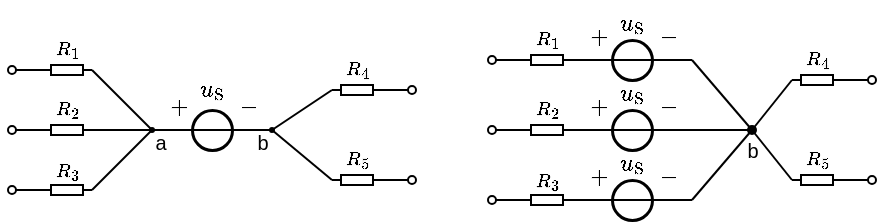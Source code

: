 <mxfile version="16.5.1" type="device"><diagram id="70YKRMtFdubYTDvbYaNv" name="第 1 页"><mxGraphModel dx="449" dy="326" grid="1" gridSize="5" guides="1" tooltips="1" connect="1" arrows="1" fold="1" page="1" pageScale="1" pageWidth="827" pageHeight="1169" math="1" shadow="0"><root><mxCell id="0"/><mxCell id="1" parent="0"/><mxCell id="-CDkzD8c3TO0oiQFXwL_-5" value="$$-$$" style="text;resizable=1;autosize=1;align=center;verticalAlign=middle;points=[];fillColor=none;strokeColor=none;rounded=0;html=1;imageAspect=1;noLabel=0;recursiveResize=1;expand=1;editable=1;movable=1;rotatable=1;deletable=1;connectable=0;comic=0;fontSize=10;" vertex="1" parent="1"><mxGeometry x="230.0" y="243.5" width="15" height="9" as="geometry"/></mxCell><mxCell id="-CDkzD8c3TO0oiQFXwL_-6" value="$$+$$" style="text;html=1;resizable=1;autosize=1;align=center;verticalAlign=middle;points=[];fillColor=none;strokeColor=none;rounded=0;movable=1;rotatable=1;deletable=1;editable=1;connectable=0;fontSize=10;" vertex="1" parent="1"><mxGeometry x="195.0" y="242" width="15" height="12" as="geometry"/></mxCell><mxCell id="-CDkzD8c3TO0oiQFXwL_-7" value="$$R_2$$" style="text;html=1;resizable=1;autosize=1;align=center;verticalAlign=middle;points=[];fillColor=none;strokeColor=none;rounded=0;fontSize=8;movable=1;rotatable=1;deletable=1;editable=1;connectable=1;" vertex="1" parent="1"><mxGeometry x="125" y="240" width="45" height="20" as="geometry"/></mxCell><mxCell id="-CDkzD8c3TO0oiQFXwL_-8" value="" style="endArrow=none;html=1;rounded=0;fontSize=10;startSize=4;endSize=4;entryX=1;entryY=0.5;entryDx=0;entryDy=0;entryPerimeter=0;startArrow=oval;startFill=0;" edge="1" parent="1" target="-CDkzD8c3TO0oiQFXwL_-9"><mxGeometry width="50" height="50" relative="1" as="geometry"><mxPoint x="120" y="260" as="sourcePoint"/><mxPoint x="354.5" y="190.5" as="targetPoint"/></mxGeometry></mxCell><mxCell id="-CDkzD8c3TO0oiQFXwL_-9" value="" style="pointerEvents=1;verticalLabelPosition=bottom;shadow=0;dashed=0;align=center;html=1;verticalAlign=top;shape=mxgraph.electrical.resistors.resistor_1;fontSize=10;direction=west;" vertex="1" parent="1"><mxGeometry x="135" y="257.5" width="25" height="5" as="geometry"/></mxCell><mxCell id="-CDkzD8c3TO0oiQFXwL_-10" value="" style="endArrow=none;html=1;rounded=0;fontSize=10;startSize=4;endSize=4;exitX=0;exitY=0.5;exitDx=0;exitDy=0;exitPerimeter=0;" edge="1" parent="1" source="-CDkzD8c3TO0oiQFXwL_-9"><mxGeometry width="50" height="50" relative="1" as="geometry"><mxPoint x="302" y="175.5" as="sourcePoint"/><mxPoint x="190" y="260" as="targetPoint"/></mxGeometry></mxCell><mxCell id="-CDkzD8c3TO0oiQFXwL_-12" value="" style="ellipse;whiteSpace=wrap;html=1;aspect=fixed;labelBorderColor=none;fontSize=10;strokeColor=default;strokeWidth=1.5;fillColor=none;connectable=0;" vertex="1" parent="1"><mxGeometry x="210" y="250" width="20" height="20" as="geometry"/></mxCell><mxCell id="-CDkzD8c3TO0oiQFXwL_-13" value="" style="endArrow=oval;html=1;rounded=0;fontSize=10;startSize=2;endSize=2;startArrow=oval;startFill=1;endFill=1;" edge="1" parent="1"><mxGeometry width="50" height="50" relative="1" as="geometry"><mxPoint x="190" y="260" as="sourcePoint"/><mxPoint x="250" y="260" as="targetPoint"/></mxGeometry></mxCell><mxCell id="-CDkzD8c3TO0oiQFXwL_-17" value="\(u_\mathrm{S}\)" style="text;html=1;resizable=1;autosize=1;align=center;verticalAlign=middle;points=[];fillColor=none;strokeColor=none;rounded=0;comic=0;movable=1;rotatable=1;deletable=1;editable=1;connectable=0;fontSize=10;" vertex="1" parent="1"><mxGeometry x="210" y="230" width="20" height="20" as="geometry"/></mxCell><mxCell id="-CDkzD8c3TO0oiQFXwL_-21" value="a" style="text;html=1;resizable=0;autosize=1;align=center;verticalAlign=middle;points=[];fillColor=none;strokeColor=none;rounded=0;connectable=0;fontSize=10;" vertex="1" parent="1"><mxGeometry x="184" y="256" width="20" height="20" as="geometry"/></mxCell><mxCell id="-CDkzD8c3TO0oiQFXwL_-22" value="b" style="text;html=1;resizable=0;autosize=1;align=center;verticalAlign=middle;points=[];fillColor=none;strokeColor=none;rounded=0;connectable=0;fontSize=10;" vertex="1" parent="1"><mxGeometry x="235" y="256" width="20" height="20" as="geometry"/></mxCell><mxCell id="-CDkzD8c3TO0oiQFXwL_-23" value="" style="endArrow=none;html=1;rounded=0;fontSize=10;startSize=4;endSize=4;entryX=1;entryY=0.5;entryDx=0;entryDy=0;entryPerimeter=0;startArrow=oval;startFill=0;" edge="1" parent="1" target="-CDkzD8c3TO0oiQFXwL_-24"><mxGeometry width="50" height="50" relative="1" as="geometry"><mxPoint x="120" y="230" as="sourcePoint"/><mxPoint x="354.5" y="158" as="targetPoint"/></mxGeometry></mxCell><mxCell id="-CDkzD8c3TO0oiQFXwL_-24" value="" style="pointerEvents=1;verticalLabelPosition=bottom;shadow=0;dashed=0;align=center;html=1;verticalAlign=top;shape=mxgraph.electrical.resistors.resistor_1;fontSize=10;direction=west;" vertex="1" parent="1"><mxGeometry x="135" y="227.5" width="25" height="5" as="geometry"/></mxCell><mxCell id="-CDkzD8c3TO0oiQFXwL_-25" value="" style="endArrow=none;html=1;rounded=0;fontSize=10;startSize=4;endSize=4;exitX=0;exitY=0.5;exitDx=0;exitDy=0;exitPerimeter=0;" edge="1" parent="1" source="-CDkzD8c3TO0oiQFXwL_-24"><mxGeometry width="50" height="50" relative="1" as="geometry"><mxPoint x="302" y="143" as="sourcePoint"/><mxPoint x="190" y="260" as="targetPoint"/></mxGeometry></mxCell><mxCell id="-CDkzD8c3TO0oiQFXwL_-26" value="" style="endArrow=none;html=1;rounded=0;fontSize=10;startSize=4;endSize=4;entryX=1;entryY=0.5;entryDx=0;entryDy=0;entryPerimeter=0;startArrow=oval;startFill=0;" edge="1" parent="1" target="-CDkzD8c3TO0oiQFXwL_-27"><mxGeometry width="50" height="50" relative="1" as="geometry"><mxPoint x="120" y="290" as="sourcePoint"/><mxPoint x="344.5" y="223" as="targetPoint"/></mxGeometry></mxCell><mxCell id="-CDkzD8c3TO0oiQFXwL_-27" value="" style="pointerEvents=1;verticalLabelPosition=bottom;shadow=0;dashed=0;align=center;html=1;verticalAlign=top;shape=mxgraph.electrical.resistors.resistor_1;fontSize=10;direction=west;" vertex="1" parent="1"><mxGeometry x="135" y="287.5" width="25" height="5" as="geometry"/></mxCell><mxCell id="-CDkzD8c3TO0oiQFXwL_-28" value="" style="endArrow=none;html=1;rounded=0;fontSize=10;startSize=4;endSize=4;exitX=0;exitY=0.5;exitDx=0;exitDy=0;exitPerimeter=0;" edge="1" parent="1" source="-CDkzD8c3TO0oiQFXwL_-27"><mxGeometry width="50" height="50" relative="1" as="geometry"><mxPoint x="292" y="208" as="sourcePoint"/><mxPoint x="190" y="260" as="targetPoint"/></mxGeometry></mxCell><mxCell id="-CDkzD8c3TO0oiQFXwL_-29" value="$$R_3$$" style="text;html=1;resizable=1;autosize=1;align=center;verticalAlign=middle;points=[];fillColor=none;strokeColor=none;rounded=0;fontSize=8;movable=1;rotatable=1;deletable=1;editable=1;connectable=1;" vertex="1" parent="1"><mxGeometry x="125" y="270.5" width="45" height="20" as="geometry"/></mxCell><mxCell id="-CDkzD8c3TO0oiQFXwL_-30" value="$$R_1$$" style="text;html=1;resizable=1;autosize=1;align=center;verticalAlign=middle;points=[];fillColor=none;strokeColor=none;rounded=0;fontSize=8;movable=1;rotatable=1;deletable=1;editable=1;connectable=1;" vertex="1" parent="1"><mxGeometry x="139" y="212.5" width="17" height="15" as="geometry"/></mxCell><mxCell id="-CDkzD8c3TO0oiQFXwL_-31" value="$$R_5$$" style="text;html=1;resizable=1;autosize=1;align=center;verticalAlign=middle;points=[];fillColor=none;strokeColor=none;rounded=0;fontSize=8;movable=1;rotatable=1;deletable=1;editable=1;connectable=1;" vertex="1" parent="1"><mxGeometry x="282.5" y="267.5" width="20" height="15" as="geometry"/></mxCell><mxCell id="-CDkzD8c3TO0oiQFXwL_-32" value="" style="endArrow=none;html=1;rounded=0;fontSize=10;startSize=4;endSize=4;entryX=1;entryY=0.5;entryDx=0;entryDy=0;entryPerimeter=0;startArrow=oval;startFill=0;" edge="1" parent="1" target="-CDkzD8c3TO0oiQFXwL_-33"><mxGeometry width="50" height="50" relative="1" as="geometry"><mxPoint x="320" y="240" as="sourcePoint"/><mxPoint x="469.5" y="263" as="targetPoint"/></mxGeometry></mxCell><mxCell id="-CDkzD8c3TO0oiQFXwL_-33" value="" style="pointerEvents=1;verticalLabelPosition=bottom;shadow=0;dashed=0;align=center;html=1;verticalAlign=top;shape=mxgraph.electrical.resistors.resistor_1;fontSize=10;direction=east;" vertex="1" parent="1"><mxGeometry x="280" y="237.5" width="25" height="5" as="geometry"/></mxCell><mxCell id="-CDkzD8c3TO0oiQFXwL_-34" value="" style="endArrow=none;html=1;rounded=0;fontSize=10;startSize=4;endSize=4;exitX=0;exitY=0.5;exitDx=0;exitDy=0;exitPerimeter=0;" edge="1" parent="1" source="-CDkzD8c3TO0oiQFXwL_-33"><mxGeometry width="50" height="50" relative="1" as="geometry"><mxPoint x="417" y="248" as="sourcePoint"/><mxPoint x="250" y="260" as="targetPoint"/></mxGeometry></mxCell><mxCell id="-CDkzD8c3TO0oiQFXwL_-35" value="" style="endArrow=none;html=1;rounded=0;fontSize=10;startSize=4;endSize=4;entryX=1;entryY=0.5;entryDx=0;entryDy=0;entryPerimeter=0;startArrow=oval;startFill=0;" edge="1" parent="1" target="-CDkzD8c3TO0oiQFXwL_-36"><mxGeometry width="50" height="50" relative="1" as="geometry"><mxPoint x="320" y="285" as="sourcePoint"/><mxPoint x="469.5" y="230.5" as="targetPoint"/></mxGeometry></mxCell><mxCell id="-CDkzD8c3TO0oiQFXwL_-36" value="" style="pointerEvents=1;verticalLabelPosition=bottom;shadow=0;dashed=0;align=center;html=1;verticalAlign=top;shape=mxgraph.electrical.resistors.resistor_1;fontSize=10;direction=east;" vertex="1" parent="1"><mxGeometry x="280" y="282.5" width="25" height="5" as="geometry"/></mxCell><mxCell id="-CDkzD8c3TO0oiQFXwL_-37" value="" style="endArrow=none;html=1;rounded=0;fontSize=10;startSize=4;endSize=4;exitX=0;exitY=0.5;exitDx=0;exitDy=0;exitPerimeter=0;" edge="1" parent="1" source="-CDkzD8c3TO0oiQFXwL_-36"><mxGeometry width="50" height="50" relative="1" as="geometry"><mxPoint x="417" y="215.5" as="sourcePoint"/><mxPoint x="250" y="260" as="targetPoint"/></mxGeometry></mxCell><mxCell id="-CDkzD8c3TO0oiQFXwL_-38" value="$$R_4$$" style="text;html=1;resizable=1;autosize=1;align=center;verticalAlign=middle;points=[];fillColor=none;strokeColor=none;rounded=0;fontSize=8;movable=1;rotatable=1;deletable=1;editable=1;connectable=1;" vertex="1" parent="1"><mxGeometry x="282.5" y="222.5" width="20" height="15" as="geometry"/></mxCell><mxCell id="-CDkzD8c3TO0oiQFXwL_-42" value="$$R_2$$" style="text;html=1;resizable=1;autosize=1;align=center;verticalAlign=middle;points=[];fillColor=none;strokeColor=none;rounded=0;fontSize=8;movable=1;rotatable=1;deletable=1;editable=1;connectable=0;" vertex="1" parent="1"><mxGeometry x="365" y="240" width="45" height="20" as="geometry"/></mxCell><mxCell id="-CDkzD8c3TO0oiQFXwL_-43" value="" style="endArrow=none;html=1;rounded=0;fontSize=10;startSize=4;endSize=4;entryX=1;entryY=0.5;entryDx=0;entryDy=0;entryPerimeter=0;startArrow=oval;startFill=0;" edge="1" target="-CDkzD8c3TO0oiQFXwL_-44" parent="1"><mxGeometry width="50" height="50" relative="1" as="geometry"><mxPoint x="360" y="260" as="sourcePoint"/><mxPoint x="594.5" y="190.5" as="targetPoint"/></mxGeometry></mxCell><mxCell id="-CDkzD8c3TO0oiQFXwL_-44" value="" style="pointerEvents=1;verticalLabelPosition=bottom;shadow=0;dashed=0;align=center;html=1;verticalAlign=top;shape=mxgraph.electrical.resistors.resistor_1;fontSize=10;direction=west;" vertex="1" parent="1"><mxGeometry x="375" y="257.5" width="25" height="5" as="geometry"/></mxCell><mxCell id="-CDkzD8c3TO0oiQFXwL_-45" value="" style="endArrow=none;html=1;rounded=0;fontSize=10;startSize=4;endSize=4;exitX=0;exitY=0.5;exitDx=0;exitDy=0;exitPerimeter=0;" edge="1" source="-CDkzD8c3TO0oiQFXwL_-44" parent="1"><mxGeometry width="50" height="50" relative="1" as="geometry"><mxPoint x="542" y="175.5" as="sourcePoint"/><mxPoint x="405" y="260" as="targetPoint"/></mxGeometry></mxCell><mxCell id="-CDkzD8c3TO0oiQFXwL_-50" value="b" style="text;html=1;resizable=0;autosize=1;align=center;verticalAlign=middle;points=[];fillColor=none;strokeColor=none;rounded=0;connectable=0;fontSize=10;" vertex="1" parent="1"><mxGeometry x="480" y="260" width="20" height="20" as="geometry"/></mxCell><mxCell id="-CDkzD8c3TO0oiQFXwL_-51" value="" style="endArrow=none;html=1;rounded=0;fontSize=10;startSize=4;endSize=4;entryX=1;entryY=0.5;entryDx=0;entryDy=0;entryPerimeter=0;startArrow=oval;startFill=0;" edge="1" target="-CDkzD8c3TO0oiQFXwL_-52" parent="1"><mxGeometry width="50" height="50" relative="1" as="geometry"><mxPoint x="360" y="225" as="sourcePoint"/><mxPoint x="594.5" y="153" as="targetPoint"/></mxGeometry></mxCell><mxCell id="-CDkzD8c3TO0oiQFXwL_-52" value="" style="pointerEvents=1;verticalLabelPosition=bottom;shadow=0;dashed=0;align=center;html=1;verticalAlign=top;shape=mxgraph.electrical.resistors.resistor_1;fontSize=10;direction=west;" vertex="1" parent="1"><mxGeometry x="375" y="222.5" width="25" height="5" as="geometry"/></mxCell><mxCell id="-CDkzD8c3TO0oiQFXwL_-53" value="" style="endArrow=none;html=1;rounded=0;fontSize=10;startSize=4;endSize=4;exitX=0;exitY=0.5;exitDx=0;exitDy=0;exitPerimeter=0;" edge="1" source="-CDkzD8c3TO0oiQFXwL_-52" parent="1"><mxGeometry width="50" height="50" relative="1" as="geometry"><mxPoint x="542" y="138" as="sourcePoint"/><mxPoint x="405" y="225" as="targetPoint"/></mxGeometry></mxCell><mxCell id="-CDkzD8c3TO0oiQFXwL_-54" value="" style="endArrow=none;html=1;rounded=0;fontSize=10;startSize=4;endSize=4;entryX=1;entryY=0.5;entryDx=0;entryDy=0;entryPerimeter=0;startArrow=oval;startFill=0;" edge="1" target="-CDkzD8c3TO0oiQFXwL_-55" parent="1"><mxGeometry width="50" height="50" relative="1" as="geometry"><mxPoint x="360" y="295" as="sourcePoint"/><mxPoint x="584.5" y="228" as="targetPoint"/></mxGeometry></mxCell><mxCell id="-CDkzD8c3TO0oiQFXwL_-55" value="" style="pointerEvents=1;verticalLabelPosition=bottom;shadow=0;dashed=0;align=center;html=1;verticalAlign=top;shape=mxgraph.electrical.resistors.resistor_1;fontSize=10;direction=west;" vertex="1" parent="1"><mxGeometry x="375" y="292.5" width="25" height="5" as="geometry"/></mxCell><mxCell id="-CDkzD8c3TO0oiQFXwL_-56" value="" style="endArrow=none;html=1;rounded=0;fontSize=10;startSize=4;endSize=4;exitX=0;exitY=0.5;exitDx=0;exitDy=0;exitPerimeter=0;" edge="1" source="-CDkzD8c3TO0oiQFXwL_-55" parent="1"><mxGeometry width="50" height="50" relative="1" as="geometry"><mxPoint x="532" y="213" as="sourcePoint"/><mxPoint x="405" y="295" as="targetPoint"/></mxGeometry></mxCell><mxCell id="-CDkzD8c3TO0oiQFXwL_-57" value="$$R_3$$" style="text;html=1;resizable=1;autosize=1;align=center;verticalAlign=middle;points=[];fillColor=none;strokeColor=none;rounded=0;fontSize=8;movable=1;rotatable=1;deletable=1;editable=1;connectable=1;" vertex="1" parent="1"><mxGeometry x="365" y="275.5" width="45" height="20" as="geometry"/></mxCell><mxCell id="-CDkzD8c3TO0oiQFXwL_-58" value="$$R_1$$" style="text;html=1;resizable=1;autosize=1;align=center;verticalAlign=middle;points=[];fillColor=none;strokeColor=none;rounded=0;fontSize=8;movable=1;rotatable=1;deletable=1;editable=1;connectable=0;" vertex="1" parent="1"><mxGeometry x="379" y="207.5" width="17" height="15" as="geometry"/></mxCell><mxCell id="-CDkzD8c3TO0oiQFXwL_-59" value="$$R_5$$" style="text;html=1;resizable=1;autosize=1;align=center;verticalAlign=middle;points=[];fillColor=none;strokeColor=none;rounded=0;fontSize=8;movable=1;rotatable=1;deletable=1;editable=1;connectable=0;" vertex="1" parent="1"><mxGeometry x="512.5" y="267.5" width="20" height="15" as="geometry"/></mxCell><mxCell id="-CDkzD8c3TO0oiQFXwL_-60" value="" style="endArrow=none;html=1;rounded=0;fontSize=10;startSize=4;endSize=4;entryX=1;entryY=0.5;entryDx=0;entryDy=0;entryPerimeter=0;startArrow=oval;startFill=0;" edge="1" target="-CDkzD8c3TO0oiQFXwL_-61" parent="1"><mxGeometry width="50" height="50" relative="1" as="geometry"><mxPoint x="550" y="235" as="sourcePoint"/><mxPoint x="699.5" y="258" as="targetPoint"/></mxGeometry></mxCell><mxCell id="-CDkzD8c3TO0oiQFXwL_-61" value="" style="pointerEvents=1;verticalLabelPosition=bottom;shadow=0;dashed=0;align=center;html=1;verticalAlign=top;shape=mxgraph.electrical.resistors.resistor_1;fontSize=10;direction=east;" vertex="1" parent="1"><mxGeometry x="510" y="232.5" width="25" height="5" as="geometry"/></mxCell><mxCell id="-CDkzD8c3TO0oiQFXwL_-62" value="" style="endArrow=none;html=1;rounded=0;fontSize=10;startSize=4;endSize=4;exitX=0;exitY=0.5;exitDx=0;exitDy=0;exitPerimeter=0;" edge="1" source="-CDkzD8c3TO0oiQFXwL_-61" parent="1"><mxGeometry width="50" height="50" relative="1" as="geometry"><mxPoint x="657" y="248" as="sourcePoint"/><mxPoint x="490" y="260" as="targetPoint"/></mxGeometry></mxCell><mxCell id="-CDkzD8c3TO0oiQFXwL_-63" value="" style="endArrow=none;html=1;rounded=0;fontSize=10;startSize=4;endSize=4;entryX=1;entryY=0.5;entryDx=0;entryDy=0;entryPerimeter=0;startArrow=oval;startFill=0;" edge="1" target="-CDkzD8c3TO0oiQFXwL_-64" parent="1"><mxGeometry width="50" height="50" relative="1" as="geometry"><mxPoint x="550" y="285" as="sourcePoint"/><mxPoint x="699.5" y="230.5" as="targetPoint"/></mxGeometry></mxCell><mxCell id="-CDkzD8c3TO0oiQFXwL_-64" value="" style="pointerEvents=1;verticalLabelPosition=bottom;shadow=0;dashed=0;align=center;html=1;verticalAlign=top;shape=mxgraph.electrical.resistors.resistor_1;fontSize=10;direction=east;" vertex="1" parent="1"><mxGeometry x="510" y="282.5" width="25" height="5" as="geometry"/></mxCell><mxCell id="-CDkzD8c3TO0oiQFXwL_-65" value="" style="endArrow=none;html=1;rounded=0;fontSize=10;startSize=4;endSize=4;exitX=0;exitY=0.5;exitDx=0;exitDy=0;exitPerimeter=0;" edge="1" source="-CDkzD8c3TO0oiQFXwL_-64" parent="1"><mxGeometry width="50" height="50" relative="1" as="geometry"><mxPoint x="657" y="215.5" as="sourcePoint"/><mxPoint x="490" y="260" as="targetPoint"/></mxGeometry></mxCell><mxCell id="-CDkzD8c3TO0oiQFXwL_-66" value="$$R_4$$" style="text;html=1;resizable=1;autosize=1;align=center;verticalAlign=middle;points=[];fillColor=none;strokeColor=none;rounded=0;fontSize=8;movable=1;rotatable=1;deletable=1;editable=1;connectable=0;" vertex="1" parent="1"><mxGeometry x="512.5" y="217.5" width="20" height="15" as="geometry"/></mxCell><mxCell id="-CDkzD8c3TO0oiQFXwL_-67" value="" style="group" vertex="1" connectable="0" parent="1"><mxGeometry x="400" y="195" width="60" height="40" as="geometry"/></mxCell><mxCell id="-CDkzD8c3TO0oiQFXwL_-40" value="$$-$$" style="text;resizable=1;autosize=1;align=center;verticalAlign=middle;points=[];fillColor=none;strokeColor=none;rounded=0;html=1;imageAspect=1;noLabel=0;recursiveResize=1;expand=1;editable=1;movable=1;rotatable=1;deletable=1;connectable=0;comic=0;fontSize=10;" vertex="1" parent="-CDkzD8c3TO0oiQFXwL_-67"><mxGeometry x="40" y="13.5" width="15" height="9" as="geometry"/></mxCell><mxCell id="-CDkzD8c3TO0oiQFXwL_-41" value="$$+$$" style="text;html=1;resizable=1;autosize=1;align=center;verticalAlign=middle;points=[];fillColor=none;strokeColor=none;rounded=0;movable=1;rotatable=1;deletable=1;editable=1;connectable=0;fontSize=10;" vertex="1" parent="-CDkzD8c3TO0oiQFXwL_-67"><mxGeometry x="5" y="12" width="15" height="12" as="geometry"/></mxCell><mxCell id="-CDkzD8c3TO0oiQFXwL_-46" value="" style="ellipse;whiteSpace=wrap;html=1;aspect=fixed;labelBorderColor=none;fontSize=10;strokeColor=default;strokeWidth=1.5;fillColor=none;connectable=0;" vertex="1" parent="-CDkzD8c3TO0oiQFXwL_-67"><mxGeometry x="20" y="20" width="20" height="20" as="geometry"/></mxCell><mxCell id="-CDkzD8c3TO0oiQFXwL_-47" value="" style="endArrow=none;html=1;rounded=0;fontSize=10;startSize=2;endSize=2;startArrow=none;startFill=0;endFill=0;" edge="1" parent="-CDkzD8c3TO0oiQFXwL_-67"><mxGeometry width="50" height="50" relative="1" as="geometry"><mxPoint y="30" as="sourcePoint"/><mxPoint x="60" y="30" as="targetPoint"/></mxGeometry></mxCell><mxCell id="-CDkzD8c3TO0oiQFXwL_-48" value="\(u_\mathrm{S}\)" style="text;html=1;resizable=1;autosize=1;align=center;verticalAlign=middle;points=[];fillColor=none;strokeColor=none;rounded=0;comic=0;movable=1;rotatable=1;deletable=1;editable=1;connectable=0;fontSize=10;" vertex="1" parent="-CDkzD8c3TO0oiQFXwL_-67"><mxGeometry x="20" y="2" width="20" height="20" as="geometry"/></mxCell><mxCell id="-CDkzD8c3TO0oiQFXwL_-68" value="$$R_3$$" style="text;html=1;resizable=1;autosize=1;align=center;verticalAlign=middle;points=[];fillColor=none;strokeColor=none;rounded=0;fontSize=8;movable=1;rotatable=1;deletable=1;editable=1;connectable=0;" vertex="1" parent="1"><mxGeometry x="365" y="275.5" width="45" height="20" as="geometry"/></mxCell><mxCell id="-CDkzD8c3TO0oiQFXwL_-69" value="" style="pointerEvents=1;verticalLabelPosition=bottom;shadow=0;dashed=0;align=center;html=1;verticalAlign=top;shape=mxgraph.electrical.resistors.resistor_1;fontSize=10;direction=west;connectable=0;" vertex="1" parent="1"><mxGeometry x="375" y="257.5" width="25" height="5" as="geometry"/></mxCell><mxCell id="-CDkzD8c3TO0oiQFXwL_-70" value="" style="group" vertex="1" connectable="0" parent="1"><mxGeometry x="400" y="230" width="60" height="40" as="geometry"/></mxCell><mxCell id="-CDkzD8c3TO0oiQFXwL_-71" value="$$-$$" style="text;resizable=1;autosize=1;align=center;verticalAlign=middle;points=[];fillColor=none;strokeColor=none;rounded=0;html=1;imageAspect=1;noLabel=0;recursiveResize=1;expand=1;editable=1;movable=1;rotatable=1;deletable=1;connectable=0;comic=0;fontSize=10;" vertex="1" parent="-CDkzD8c3TO0oiQFXwL_-70"><mxGeometry x="40" y="13.5" width="15" height="9" as="geometry"/></mxCell><mxCell id="-CDkzD8c3TO0oiQFXwL_-72" value="$$+$$" style="text;html=1;resizable=1;autosize=1;align=center;verticalAlign=middle;points=[];fillColor=none;strokeColor=none;rounded=0;movable=1;rotatable=1;deletable=1;editable=1;connectable=0;fontSize=10;" vertex="1" parent="-CDkzD8c3TO0oiQFXwL_-70"><mxGeometry x="5" y="12" width="15" height="12" as="geometry"/></mxCell><mxCell id="-CDkzD8c3TO0oiQFXwL_-73" value="" style="ellipse;whiteSpace=wrap;html=1;aspect=fixed;labelBorderColor=none;fontSize=10;strokeColor=default;strokeWidth=1.5;fillColor=none;connectable=0;" vertex="1" parent="-CDkzD8c3TO0oiQFXwL_-70"><mxGeometry x="20" y="20" width="20" height="20" as="geometry"/></mxCell><mxCell id="-CDkzD8c3TO0oiQFXwL_-74" value="" style="endArrow=none;html=1;rounded=0;fontSize=10;startSize=2;endSize=2;startArrow=none;startFill=0;endFill=0;" edge="1" parent="-CDkzD8c3TO0oiQFXwL_-70"><mxGeometry width="50" height="50" relative="1" as="geometry"><mxPoint y="30" as="sourcePoint"/><mxPoint x="60" y="30" as="targetPoint"/></mxGeometry></mxCell><mxCell id="-CDkzD8c3TO0oiQFXwL_-75" value="\(u_\mathrm{S}\)" style="text;html=1;resizable=1;autosize=1;align=center;verticalAlign=middle;points=[];fillColor=none;strokeColor=none;rounded=0;comic=0;movable=1;rotatable=1;deletable=1;editable=1;connectable=0;fontSize=10;" vertex="1" parent="-CDkzD8c3TO0oiQFXwL_-70"><mxGeometry x="20" y="2" width="20" height="20" as="geometry"/></mxCell><mxCell id="-CDkzD8c3TO0oiQFXwL_-87" value="" style="group" vertex="1" connectable="0" parent="1"><mxGeometry x="400" y="265" width="60" height="40" as="geometry"/></mxCell><mxCell id="-CDkzD8c3TO0oiQFXwL_-88" value="$$-$$" style="text;resizable=1;autosize=1;align=center;verticalAlign=middle;points=[];fillColor=none;strokeColor=none;rounded=0;html=1;imageAspect=1;noLabel=0;recursiveResize=1;expand=1;editable=1;movable=1;rotatable=1;deletable=1;connectable=0;comic=0;fontSize=10;" vertex="1" parent="-CDkzD8c3TO0oiQFXwL_-87"><mxGeometry x="40" y="13.5" width="15" height="9" as="geometry"/></mxCell><mxCell id="-CDkzD8c3TO0oiQFXwL_-89" value="$$+$$" style="text;html=1;resizable=1;autosize=1;align=center;verticalAlign=middle;points=[];fillColor=none;strokeColor=none;rounded=0;movable=1;rotatable=1;deletable=1;editable=1;connectable=0;fontSize=10;" vertex="1" parent="-CDkzD8c3TO0oiQFXwL_-87"><mxGeometry x="5" y="12" width="15" height="12" as="geometry"/></mxCell><mxCell id="-CDkzD8c3TO0oiQFXwL_-90" value="" style="ellipse;whiteSpace=wrap;html=1;aspect=fixed;labelBorderColor=none;fontSize=10;strokeColor=default;strokeWidth=1.5;fillColor=none;connectable=0;" vertex="1" parent="-CDkzD8c3TO0oiQFXwL_-87"><mxGeometry x="20" y="20" width="20" height="20" as="geometry"/></mxCell><mxCell id="-CDkzD8c3TO0oiQFXwL_-91" value="" style="endArrow=none;html=1;rounded=0;fontSize=10;startSize=2;endSize=2;startArrow=none;startFill=0;endFill=0;" edge="1" parent="-CDkzD8c3TO0oiQFXwL_-87"><mxGeometry width="50" height="50" relative="1" as="geometry"><mxPoint y="30" as="sourcePoint"/><mxPoint x="60" y="30" as="targetPoint"/></mxGeometry></mxCell><mxCell id="-CDkzD8c3TO0oiQFXwL_-92" value="\(u_\mathrm{S}\)" style="text;html=1;resizable=1;autosize=1;align=center;verticalAlign=middle;points=[];fillColor=none;strokeColor=none;rounded=0;comic=0;movable=1;rotatable=1;deletable=1;editable=1;connectable=0;fontSize=10;" vertex="1" parent="-CDkzD8c3TO0oiQFXwL_-87"><mxGeometry x="20" y="2" width="20" height="20" as="geometry"/></mxCell><mxCell id="-CDkzD8c3TO0oiQFXwL_-93" value="" style="endArrow=none;html=1;rounded=0;fontSize=10;startSize=2;endSize=2;" edge="1" parent="1"><mxGeometry width="50" height="50" relative="1" as="geometry"><mxPoint x="460" y="225" as="sourcePoint"/><mxPoint x="490" y="260" as="targetPoint"/></mxGeometry></mxCell><mxCell id="-CDkzD8c3TO0oiQFXwL_-94" value="" style="endArrow=none;html=1;rounded=0;fontSize=10;startSize=2;endSize=2;" edge="1" parent="1"><mxGeometry width="50" height="50" relative="1" as="geometry"><mxPoint x="460" y="295" as="sourcePoint"/><mxPoint x="490" y="260" as="targetPoint"/></mxGeometry></mxCell><mxCell id="-CDkzD8c3TO0oiQFXwL_-95" value="" style="endArrow=oval;html=1;rounded=0;fontSize=10;startSize=4;endSize=4;endFill=1;" edge="1" parent="1"><mxGeometry width="50" height="50" relative="1" as="geometry"><mxPoint x="460" y="260" as="sourcePoint"/><mxPoint x="490" y="260" as="targetPoint"/></mxGeometry></mxCell></root></mxGraphModel></diagram></mxfile>